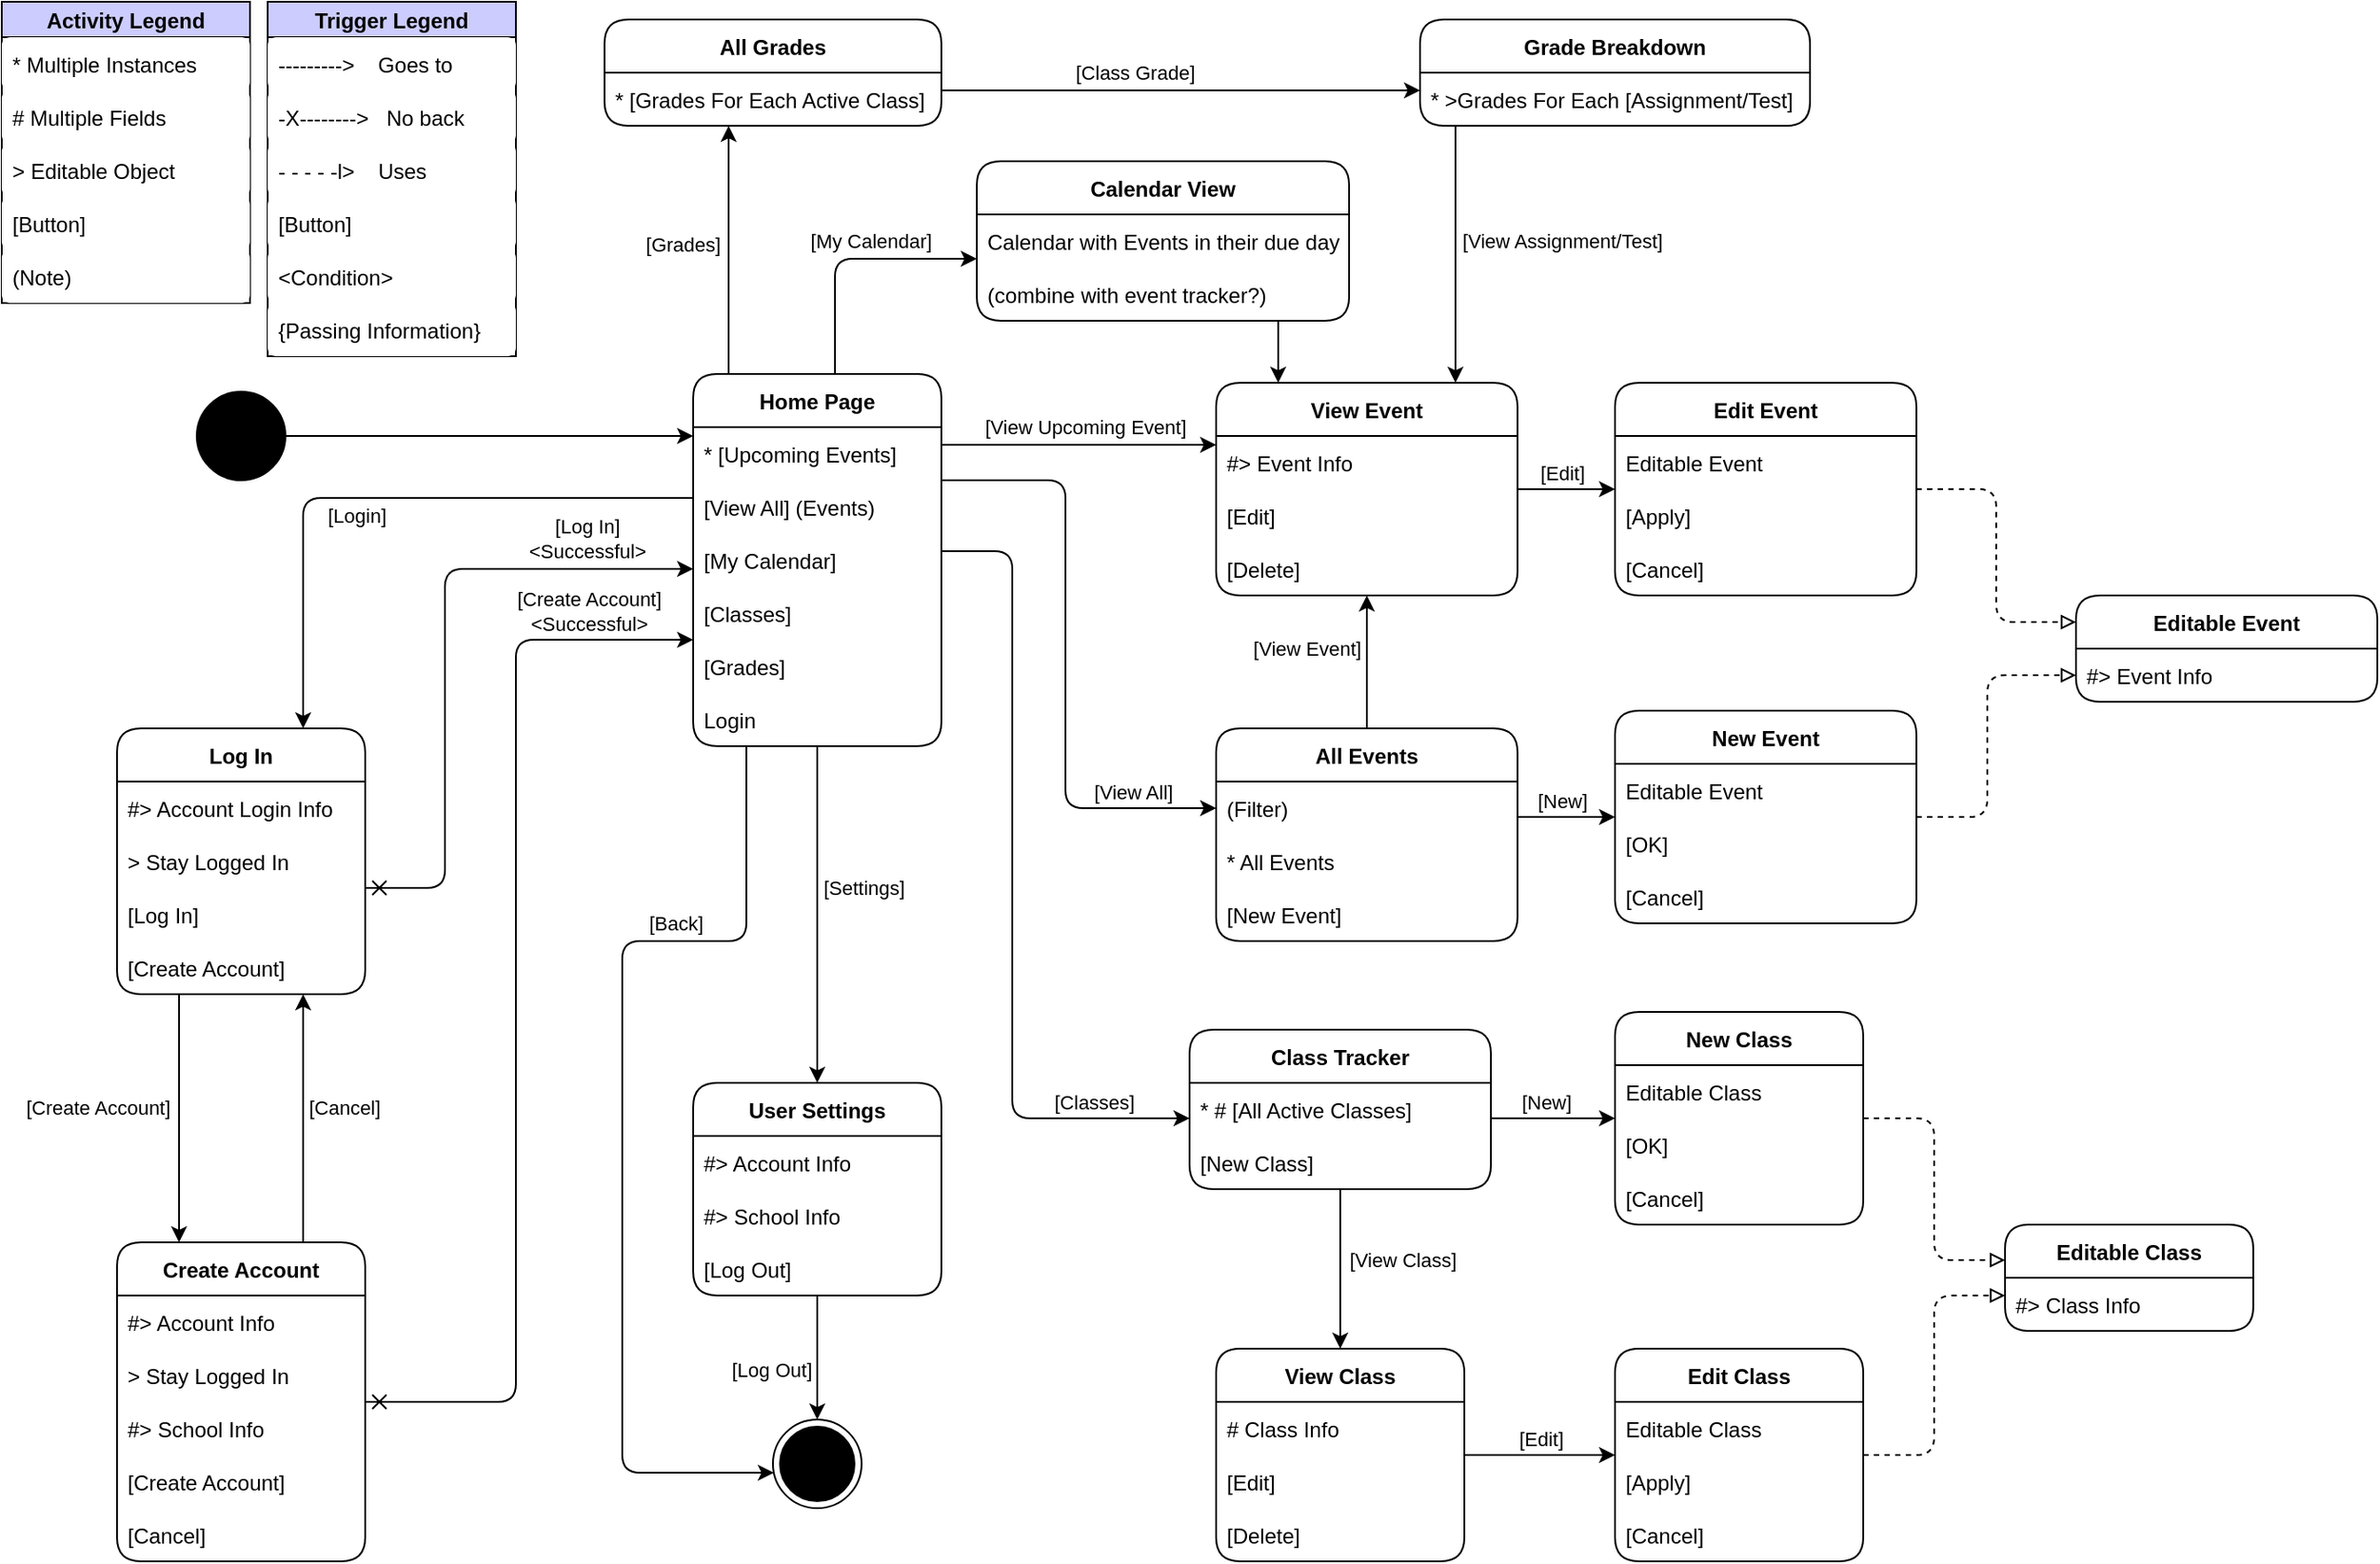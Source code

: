 <mxfile version="17.2.2" type="device"><diagram id="kKbdk3DMmN4ATs0Nf2j9" name="ActivityFlow"><mxGraphModel dx="825" dy="892" grid="1" gridSize="10" guides="1" tooltips="1" connect="1" arrows="1" fold="1" page="1" pageScale="1" pageWidth="1600" pageHeight="900" math="0" shadow="0"><root><mxCell id="0"/><mxCell id="1" parent="0"/><mxCell id="BE4BFTMVZtyWPw7RVwTK-12" style="edgeStyle=orthogonalEdgeStyle;rounded=1;orthogonalLoop=1;jettySize=auto;html=1;entryX=0.25;entryY=0;entryDx=0;entryDy=0;" parent="1" source="g5MzkVIavXkQk6XkD34M-10" target="g5MzkVIavXkQk6XkD34M-20" edge="1"><mxGeometry relative="1" as="geometry"><Array as="points"><mxPoint x="100" y="520"/><mxPoint x="100" y="520"/></Array><mxPoint x="110" y="370" as="sourcePoint"/><mxPoint x="110" y="500" as="targetPoint"/></mxGeometry></mxCell><mxCell id="BE4BFTMVZtyWPw7RVwTK-13" value="[Create Account]" style="edgeLabel;html=1;align=center;verticalAlign=middle;resizable=0;points=[];rounded=1;" parent="BE4BFTMVZtyWPw7RVwTK-12" vertex="1" connectable="0"><mxGeometry x="-0.203" y="-2" relative="1" as="geometry"><mxPoint x="-44" y="8" as="offset"/></mxGeometry></mxCell><mxCell id="BE4BFTMVZtyWPw7RVwTK-20" style="edgeStyle=orthogonalEdgeStyle;rounded=1;orthogonalLoop=1;jettySize=auto;html=1;startArrow=cross;startFill=0;" parent="1" source="g5MzkVIavXkQk6XkD34M-10" target="g5MzkVIavXkQk6XkD34M-16" edge="1"><mxGeometry relative="1" as="geometry"><Array as="points"><mxPoint x="260" y="510"/><mxPoint x="260" y="330"/></Array><mxPoint x="270" y="220" as="sourcePoint"/><mxPoint x="370" y="220" as="targetPoint"/></mxGeometry></mxCell><mxCell id="BE4BFTMVZtyWPw7RVwTK-23" value="[Log In]&lt;br&gt;&amp;lt;Successful&amp;gt;" style="edgeLabel;html=1;align=center;verticalAlign=middle;resizable=0;points=[];rounded=1;" parent="BE4BFTMVZtyWPw7RVwTK-20" vertex="1" connectable="0"><mxGeometry x="-0.253" y="-2" relative="1" as="geometry"><mxPoint x="78" y="-106" as="offset"/></mxGeometry></mxCell><mxCell id="BE4BFTMVZtyWPw7RVwTK-31" style="edgeStyle=orthogonalEdgeStyle;rounded=1;orthogonalLoop=1;jettySize=auto;html=1;" parent="1" source="BE4BFTMVZtyWPw7RVwTK-5" target="g5MzkVIavXkQk6XkD34M-16" edge="1"><mxGeometry relative="1" as="geometry"><Array as="points"><mxPoint x="240" y="255"/><mxPoint x="240" y="255"/></Array><mxPoint x="370" y="140" as="targetPoint"/></mxGeometry></mxCell><mxCell id="BE4BFTMVZtyWPw7RVwTK-5" value="" style="ellipse;whiteSpace=wrap;html=1;aspect=fixed;fillColor=#000000;rounded=1;" parent="1" vertex="1"><mxGeometry x="120" y="230" width="50" height="50" as="geometry"/></mxCell><mxCell id="BE4BFTMVZtyWPw7RVwTK-21" style="edgeStyle=orthogonalEdgeStyle;rounded=1;orthogonalLoop=1;jettySize=auto;html=1;startArrow=cross;startFill=0;" parent="1" source="g5MzkVIavXkQk6XkD34M-20" target="g5MzkVIavXkQk6XkD34M-16" edge="1"><mxGeometry relative="1" as="geometry"><Array as="points"><mxPoint x="300" y="800"/><mxPoint x="300" y="370"/></Array><mxPoint x="290" y="700" as="sourcePoint"/><mxPoint x="370" y="290" as="targetPoint"/></mxGeometry></mxCell><mxCell id="BE4BFTMVZtyWPw7RVwTK-24" value="[Create Account]&lt;br&gt;&amp;lt;Successful&amp;gt;" style="edgeLabel;html=1;align=center;verticalAlign=middle;resizable=0;points=[];rounded=1;" parent="BE4BFTMVZtyWPw7RVwTK-21" vertex="1" connectable="0"><mxGeometry x="0.823" y="3" relative="1" as="geometry"><mxPoint x="-5" y="-13" as="offset"/></mxGeometry></mxCell><mxCell id="BE4BFTMVZtyWPw7RVwTK-25" style="edgeStyle=orthogonalEdgeStyle;rounded=1;orthogonalLoop=1;jettySize=auto;html=1;exitX=0.75;exitY=0;exitDx=0;exitDy=0;" parent="1" source="g5MzkVIavXkQk6XkD34M-20" target="g5MzkVIavXkQk6XkD34M-10" edge="1"><mxGeometry relative="1" as="geometry"><Array as="points"><mxPoint x="180" y="580"/><mxPoint x="180" y="580"/></Array><mxPoint x="190" y="500" as="sourcePoint"/><mxPoint x="170" y="350" as="targetPoint"/></mxGeometry></mxCell><mxCell id="BE4BFTMVZtyWPw7RVwTK-27" value="[Cancel]" style="edgeLabel;html=1;align=center;verticalAlign=middle;resizable=0;points=[];rounded=1;" parent="BE4BFTMVZtyWPw7RVwTK-25" vertex="1" connectable="0"><mxGeometry x="0.221" y="3" relative="1" as="geometry"><mxPoint x="26" y="9" as="offset"/></mxGeometry></mxCell><mxCell id="BE4BFTMVZtyWPw7RVwTK-15" value="Activity Legend" style="swimlane;fontStyle=1;childLayout=stackLayout;horizontal=1;startSize=20;horizontalStack=0;resizeParent=1;resizeParentMax=0;resizeLast=0;collapsible=1;marginBottom=0;fillColor=#CCCCFF;rounded=1;arcSize=0;" parent="1" vertex="1"><mxGeometry x="10" y="10" width="140" height="170" as="geometry"><mxRectangle x="10" y="405" width="70" height="30" as="alternateBounds"/></mxGeometry></mxCell><mxCell id="818lu7Hu3G7263-SzVhz-10" value="* Multiple Instances" style="text;strokeColor=none;fillColor=default;align=left;verticalAlign=middle;spacingLeft=4;spacingRight=4;overflow=hidden;points=[[0,0.5],[1,0.5]];portConstraint=eastwest;rotatable=0;rounded=1;" parent="BE4BFTMVZtyWPw7RVwTK-15" vertex="1"><mxGeometry y="20" width="140" height="30" as="geometry"/></mxCell><mxCell id="BE4BFTMVZtyWPw7RVwTK-16" value="# Multiple Fields" style="text;strokeColor=none;fillColor=default;align=left;verticalAlign=middle;spacingLeft=4;spacingRight=4;overflow=hidden;points=[[0,0.5],[1,0.5]];portConstraint=eastwest;rotatable=0;rounded=1;" parent="BE4BFTMVZtyWPw7RVwTK-15" vertex="1"><mxGeometry y="50" width="140" height="30" as="geometry"/></mxCell><mxCell id="BE4BFTMVZtyWPw7RVwTK-17" value="&gt; Editable Object" style="text;strokeColor=none;fillColor=default;align=left;verticalAlign=middle;spacingLeft=4;spacingRight=4;overflow=hidden;points=[[0,0.5],[1,0.5]];portConstraint=eastwest;rotatable=0;rounded=1;" parent="BE4BFTMVZtyWPw7RVwTK-15" vertex="1"><mxGeometry y="80" width="140" height="30" as="geometry"/></mxCell><mxCell id="818lu7Hu3G7263-SzVhz-1" value="[Button]" style="text;strokeColor=none;fillColor=default;align=left;verticalAlign=middle;spacingLeft=4;spacingRight=4;overflow=hidden;points=[[0,0.5],[1,0.5]];portConstraint=eastwest;rotatable=0;rounded=1;" parent="BE4BFTMVZtyWPw7RVwTK-15" vertex="1"><mxGeometry y="110" width="140" height="30" as="geometry"/></mxCell><mxCell id="818lu7Hu3G7263-SzVhz-2" value="(Note)" style="text;strokeColor=none;fillColor=default;align=left;verticalAlign=middle;spacingLeft=4;spacingRight=4;overflow=hidden;points=[[0,0.5],[1,0.5]];portConstraint=eastwest;rotatable=0;rounded=1;" parent="BE4BFTMVZtyWPw7RVwTK-15" vertex="1"><mxGeometry y="140" width="140" height="30" as="geometry"/></mxCell><mxCell id="BE4BFTMVZtyWPw7RVwTK-29" style="edgeStyle=orthogonalEdgeStyle;rounded=1;orthogonalLoop=1;jettySize=auto;html=1;" parent="1" source="g5MzkVIavXkQk6XkD34M-16" target="g5MzkVIavXkQk6XkD34M-27" edge="1"><mxGeometry relative="1" as="geometry"><Array as="points"><mxPoint x="470" y="440"/><mxPoint x="470" y="440"/></Array><mxPoint x="460" y="420" as="sourcePoint"/><mxPoint x="460" y="500" as="targetPoint"/></mxGeometry></mxCell><mxCell id="BE4BFTMVZtyWPw7RVwTK-30" value="[Settings]" style="edgeLabel;html=1;align=center;verticalAlign=middle;resizable=0;points=[];rounded=1;" parent="BE4BFTMVZtyWPw7RVwTK-29" vertex="1" connectable="0"><mxGeometry x="-0.264" y="1" relative="1" as="geometry"><mxPoint x="25" y="10" as="offset"/></mxGeometry></mxCell><mxCell id="g5MzkVIavXkQk6XkD34M-10" value="Log In" style="swimlane;fontStyle=1;childLayout=stackLayout;horizontal=1;startSize=30;horizontalStack=0;resizeParent=1;resizeParentMax=0;resizeLast=0;collapsible=1;marginBottom=0;rounded=1;" parent="1" vertex="1"><mxGeometry x="75" y="420" width="140" height="150" as="geometry"/></mxCell><mxCell id="g5MzkVIavXkQk6XkD34M-11" value="#&gt; Account Login Info" style="text;strokeColor=none;fillColor=none;align=left;verticalAlign=middle;spacingLeft=4;spacingRight=4;overflow=hidden;points=[[0,0.5],[1,0.5]];portConstraint=eastwest;rotatable=0;rounded=1;" parent="g5MzkVIavXkQk6XkD34M-10" vertex="1"><mxGeometry y="30" width="140" height="30" as="geometry"/></mxCell><mxCell id="g5MzkVIavXkQk6XkD34M-12" value="&gt; Stay Logged In" style="text;strokeColor=none;fillColor=none;align=left;verticalAlign=middle;spacingLeft=4;spacingRight=4;overflow=hidden;points=[[0,0.5],[1,0.5]];portConstraint=eastwest;rotatable=0;rounded=1;" parent="g5MzkVIavXkQk6XkD34M-10" vertex="1"><mxGeometry y="60" width="140" height="30" as="geometry"/></mxCell><mxCell id="g5MzkVIavXkQk6XkD34M-14" value="[Log In]" style="text;strokeColor=none;fillColor=none;align=left;verticalAlign=middle;spacingLeft=4;spacingRight=4;overflow=hidden;points=[[0,0.5],[1,0.5]];portConstraint=eastwest;rotatable=0;rounded=1;" parent="g5MzkVIavXkQk6XkD34M-10" vertex="1"><mxGeometry y="90" width="140" height="30" as="geometry"/></mxCell><mxCell id="g5MzkVIavXkQk6XkD34M-15" value="[Create Account]" style="text;strokeColor=none;fillColor=none;align=left;verticalAlign=middle;spacingLeft=4;spacingRight=4;overflow=hidden;points=[[0,0.5],[1,0.5]];portConstraint=eastwest;rotatable=0;rounded=1;" parent="g5MzkVIavXkQk6XkD34M-10" vertex="1"><mxGeometry y="120" width="140" height="30" as="geometry"/></mxCell><mxCell id="g5MzkVIavXkQk6XkD34M-52" style="edgeStyle=orthogonalEdgeStyle;rounded=1;orthogonalLoop=1;jettySize=auto;html=1;" parent="1" source="g5MzkVIavXkQk6XkD34M-16" target="g5MzkVIavXkQk6XkD34M-45" edge="1"><mxGeometry relative="1" as="geometry"><Array as="points"><mxPoint x="580" y="320"/><mxPoint x="580" y="640"/></Array></mxGeometry></mxCell><mxCell id="818lu7Hu3G7263-SzVhz-37" value="[Classes]" style="edgeLabel;html=1;align=center;verticalAlign=middle;resizable=0;points=[];rounded=1;" parent="g5MzkVIavXkQk6XkD34M-52" vertex="1" connectable="0"><mxGeometry x="0.449" y="-1" relative="1" as="geometry"><mxPoint x="47" y="17" as="offset"/></mxGeometry></mxCell><mxCell id="818lu7Hu3G7263-SzVhz-35" style="edgeStyle=orthogonalEdgeStyle;rounded=1;orthogonalLoop=1;jettySize=auto;html=1;" parent="1" source="g5MzkVIavXkQk6XkD34M-16" target="818lu7Hu3G7263-SzVhz-30" edge="1"><mxGeometry relative="1" as="geometry"><Array as="points"><mxPoint x="610" y="280"/><mxPoint x="610" y="465"/></Array></mxGeometry></mxCell><mxCell id="818lu7Hu3G7263-SzVhz-36" value="[View All]" style="edgeLabel;html=1;align=center;verticalAlign=middle;resizable=0;points=[];rounded=1;" parent="818lu7Hu3G7263-SzVhz-35" vertex="1" connectable="0"><mxGeometry x="-0.282" y="-3" relative="1" as="geometry"><mxPoint x="41" y="124" as="offset"/></mxGeometry></mxCell><mxCell id="818lu7Hu3G7263-SzVhz-41" style="edgeStyle=orthogonalEdgeStyle;rounded=1;orthogonalLoop=1;jettySize=auto;html=1;" parent="1" source="g5MzkVIavXkQk6XkD34M-16" target="g5MzkVIavXkQk6XkD34M-38" edge="1"><mxGeometry relative="1" as="geometry"><Array as="points"><mxPoint x="480" y="155"/></Array></mxGeometry></mxCell><mxCell id="818lu7Hu3G7263-SzVhz-59" value="[My Calendar]" style="edgeLabel;html=1;align=center;verticalAlign=middle;resizable=0;points=[];rounded=1;" parent="818lu7Hu3G7263-SzVhz-41" vertex="1" connectable="0"><mxGeometry x="0.244" y="3" relative="1" as="geometry"><mxPoint x="-5" y="-7" as="offset"/></mxGeometry></mxCell><mxCell id="818lu7Hu3G7263-SzVhz-47" style="edgeStyle=orthogonalEdgeStyle;rounded=1;orthogonalLoop=1;jettySize=auto;html=1;" parent="1" source="g5MzkVIavXkQk6XkD34M-16" target="818lu7Hu3G7263-SzVhz-24" edge="1"><mxGeometry relative="1" as="geometry"><Array as="points"><mxPoint x="650" y="260"/><mxPoint x="650" y="260"/></Array></mxGeometry></mxCell><mxCell id="818lu7Hu3G7263-SzVhz-48" value="[View Upcoming Event]" style="edgeLabel;html=1;align=center;verticalAlign=middle;resizable=0;points=[];rounded=1;" parent="818lu7Hu3G7263-SzVhz-47" vertex="1" connectable="0"><mxGeometry x="-0.291" y="-4" relative="1" as="geometry"><mxPoint x="26" y="-14" as="offset"/></mxGeometry></mxCell><mxCell id="818lu7Hu3G7263-SzVhz-57" style="edgeStyle=orthogonalEdgeStyle;rounded=1;orthogonalLoop=1;jettySize=auto;html=1;" parent="1" source="g5MzkVIavXkQk6XkD34M-16" target="818lu7Hu3G7263-SzVhz-49" edge="1"><mxGeometry relative="1" as="geometry"><Array as="points"><mxPoint x="420" y="210"/><mxPoint x="420" y="210"/></Array></mxGeometry></mxCell><mxCell id="818lu7Hu3G7263-SzVhz-58" value="[Grades]" style="edgeLabel;html=1;align=center;verticalAlign=middle;resizable=0;points=[];rounded=1;" parent="818lu7Hu3G7263-SzVhz-57" vertex="1" connectable="0"><mxGeometry x="-0.209" y="1" relative="1" as="geometry"><mxPoint x="-25" y="-18" as="offset"/></mxGeometry></mxCell><mxCell id="818lu7Hu3G7263-SzVhz-75" style="edgeStyle=orthogonalEdgeStyle;rounded=1;orthogonalLoop=1;jettySize=auto;html=1;startArrow=none;startFill=0;" parent="1" source="g5MzkVIavXkQk6XkD34M-16" target="g5MzkVIavXkQk6XkD34M-37" edge="1"><mxGeometry relative="1" as="geometry"><Array as="points"><mxPoint x="430" y="540"/><mxPoint x="360" y="540"/><mxPoint x="360" y="840"/></Array></mxGeometry></mxCell><mxCell id="818lu7Hu3G7263-SzVhz-76" value="[Back]" style="edgeLabel;html=1;align=center;verticalAlign=middle;resizable=0;points=[];rounded=1;" parent="818lu7Hu3G7263-SzVhz-75" vertex="1" connectable="0"><mxGeometry x="-0.58" y="-1" relative="1" as="geometry"><mxPoint x="-31" y="-9" as="offset"/></mxGeometry></mxCell><mxCell id="g5MzkVIavXkQk6XkD34M-16" value="Home Page" style="swimlane;fontStyle=1;childLayout=stackLayout;horizontal=1;startSize=30;horizontalStack=0;resizeParent=1;resizeParentMax=0;resizeLast=0;collapsible=1;marginBottom=0;rounded=1;" parent="1" vertex="1"><mxGeometry x="400" y="220" width="140" height="210" as="geometry"/></mxCell><mxCell id="g5MzkVIavXkQk6XkD34M-18" value="* [Upcoming Events]" style="text;strokeColor=none;fillColor=none;align=left;verticalAlign=middle;spacingLeft=4;spacingRight=4;overflow=hidden;points=[[0,0.5],[1,0.5]];portConstraint=eastwest;rotatable=0;rounded=1;" parent="g5MzkVIavXkQk6XkD34M-16" vertex="1"><mxGeometry y="30" width="140" height="30" as="geometry"/></mxCell><mxCell id="g5MzkVIavXkQk6XkD34M-19" value="[View All] (Events)" style="text;strokeColor=none;fillColor=none;align=left;verticalAlign=middle;spacingLeft=4;spacingRight=4;overflow=hidden;points=[[0,0.5],[1,0.5]];portConstraint=eastwest;rotatable=0;rounded=1;" parent="g5MzkVIavXkQk6XkD34M-16" vertex="1"><mxGeometry y="60" width="140" height="30" as="geometry"/></mxCell><mxCell id="818lu7Hu3G7263-SzVhz-42" value="[My Calendar]" style="text;strokeColor=none;fillColor=none;align=left;verticalAlign=middle;spacingLeft=4;spacingRight=4;overflow=hidden;points=[[0,0.5],[1,0.5]];portConstraint=eastwest;rotatable=0;rounded=1;" parent="g5MzkVIavXkQk6XkD34M-16" vertex="1"><mxGeometry y="90" width="140" height="30" as="geometry"/></mxCell><mxCell id="g5MzkVIavXkQk6XkD34M-17" value="[Classes]" style="text;strokeColor=none;fillColor=none;align=left;verticalAlign=middle;spacingLeft=4;spacingRight=4;overflow=hidden;points=[[0,0.5],[1,0.5]];portConstraint=eastwest;rotatable=0;rounded=1;" parent="g5MzkVIavXkQk6XkD34M-16" vertex="1"><mxGeometry y="120" width="140" height="30" as="geometry"/></mxCell><mxCell id="818lu7Hu3G7263-SzVhz-51" value="[Grades]" style="text;strokeColor=none;fillColor=none;align=left;verticalAlign=middle;spacingLeft=4;spacingRight=4;overflow=hidden;points=[[0,0.5],[1,0.5]];portConstraint=eastwest;rotatable=0;rounded=1;" parent="g5MzkVIavXkQk6XkD34M-16" vertex="1"><mxGeometry y="150" width="140" height="30" as="geometry"/></mxCell><mxCell id="8hRClWn9Djrm33ECt6q1-4" value="Login" style="text;strokeColor=none;fillColor=none;align=left;verticalAlign=middle;spacingLeft=4;spacingRight=4;overflow=hidden;points=[[0,0.5],[1,0.5]];portConstraint=eastwest;rotatable=0;rounded=1;" vertex="1" parent="g5MzkVIavXkQk6XkD34M-16"><mxGeometry y="180" width="140" height="30" as="geometry"/></mxCell><mxCell id="g5MzkVIavXkQk6XkD34M-20" value="Create Account" style="swimlane;fontStyle=1;childLayout=stackLayout;horizontal=1;startSize=30;horizontalStack=0;resizeParent=1;resizeParentMax=0;resizeLast=0;collapsible=1;marginBottom=0;rounded=1;" parent="1" vertex="1"><mxGeometry x="75" y="710" width="140" height="180" as="geometry"/></mxCell><mxCell id="g5MzkVIavXkQk6XkD34M-21" value="#&gt; Account Info" style="text;strokeColor=none;fillColor=none;align=left;verticalAlign=middle;spacingLeft=4;spacingRight=4;overflow=hidden;points=[[0,0.5],[1,0.5]];portConstraint=eastwest;rotatable=0;rounded=1;" parent="g5MzkVIavXkQk6XkD34M-20" vertex="1"><mxGeometry y="30" width="140" height="30" as="geometry"/></mxCell><mxCell id="g5MzkVIavXkQk6XkD34M-23" value="&gt; Stay Logged In" style="text;strokeColor=none;fillColor=none;align=left;verticalAlign=middle;spacingLeft=4;spacingRight=4;overflow=hidden;points=[[0,0.5],[1,0.5]];portConstraint=eastwest;rotatable=0;rounded=1;" parent="g5MzkVIavXkQk6XkD34M-20" vertex="1"><mxGeometry y="60" width="140" height="30" as="geometry"/></mxCell><mxCell id="g5MzkVIavXkQk6XkD34M-24" value="#&gt; School Info" style="text;strokeColor=none;fillColor=none;align=left;verticalAlign=middle;spacingLeft=4;spacingRight=4;overflow=hidden;points=[[0,0.5],[1,0.5]];portConstraint=eastwest;rotatable=0;rounded=1;" parent="g5MzkVIavXkQk6XkD34M-20" vertex="1"><mxGeometry y="90" width="140" height="30" as="geometry"/></mxCell><mxCell id="g5MzkVIavXkQk6XkD34M-25" value="[Create Account]" style="text;strokeColor=none;fillColor=none;align=left;verticalAlign=middle;spacingLeft=4;spacingRight=4;overflow=hidden;points=[[0,0.5],[1,0.5]];portConstraint=eastwest;rotatable=0;rounded=1;" parent="g5MzkVIavXkQk6XkD34M-20" vertex="1"><mxGeometry y="120" width="140" height="30" as="geometry"/></mxCell><mxCell id="g5MzkVIavXkQk6XkD34M-26" value="[Cancel]" style="text;strokeColor=none;fillColor=none;align=left;verticalAlign=middle;spacingLeft=4;spacingRight=4;overflow=hidden;points=[[0,0.5],[1,0.5]];portConstraint=eastwest;rotatable=0;rounded=1;" parent="g5MzkVIavXkQk6XkD34M-20" vertex="1"><mxGeometry y="150" width="140" height="30" as="geometry"/></mxCell><mxCell id="g5MzkVIavXkQk6XkD34M-42" style="edgeStyle=orthogonalEdgeStyle;rounded=1;orthogonalLoop=1;jettySize=auto;html=1;" parent="1" source="g5MzkVIavXkQk6XkD34M-27" target="g5MzkVIavXkQk6XkD34M-37" edge="1"><mxGeometry relative="1" as="geometry"/></mxCell><mxCell id="g5MzkVIavXkQk6XkD34M-43" value="[Log Out]" style="edgeLabel;html=1;align=center;verticalAlign=middle;resizable=0;points=[];rounded=1;" parent="g5MzkVIavXkQk6XkD34M-42" vertex="1" connectable="0"><mxGeometry x="-0.242" relative="1" as="geometry"><mxPoint x="-26" y="15" as="offset"/></mxGeometry></mxCell><mxCell id="g5MzkVIavXkQk6XkD34M-27" value="User Settings" style="swimlane;fontStyle=1;childLayout=stackLayout;horizontal=1;startSize=30;horizontalStack=0;resizeParent=1;resizeParentMax=0;resizeLast=0;collapsible=1;marginBottom=0;rounded=1;" parent="1" vertex="1"><mxGeometry x="400" y="620" width="140" height="120" as="geometry"/></mxCell><mxCell id="g5MzkVIavXkQk6XkD34M-28" value="#&gt; Account Info" style="text;strokeColor=none;fillColor=none;align=left;verticalAlign=middle;spacingLeft=4;spacingRight=4;overflow=hidden;points=[[0,0.5],[1,0.5]];portConstraint=eastwest;rotatable=0;rounded=1;" parent="g5MzkVIavXkQk6XkD34M-27" vertex="1"><mxGeometry y="30" width="140" height="30" as="geometry"/></mxCell><mxCell id="g5MzkVIavXkQk6XkD34M-30" value="#&gt; School Info" style="text;strokeColor=none;fillColor=none;align=left;verticalAlign=middle;spacingLeft=4;spacingRight=4;overflow=hidden;points=[[0,0.5],[1,0.5]];portConstraint=eastwest;rotatable=0;rounded=1;" parent="g5MzkVIavXkQk6XkD34M-27" vertex="1"><mxGeometry y="60" width="140" height="30" as="geometry"/></mxCell><mxCell id="g5MzkVIavXkQk6XkD34M-31" value="[Log Out]" style="text;strokeColor=none;fillColor=none;align=left;verticalAlign=middle;spacingLeft=4;spacingRight=4;overflow=hidden;points=[[0,0.5],[1,0.5]];portConstraint=eastwest;rotatable=0;rounded=1;" parent="g5MzkVIavXkQk6XkD34M-27" vertex="1"><mxGeometry y="90" width="140" height="30" as="geometry"/></mxCell><mxCell id="g5MzkVIavXkQk6XkD34M-37" value="" style="ellipse;html=1;shape=endState;fillColor=#000000;strokeColor=#000000;rounded=1;strokeWidth=1;perimeterSpacing=0;" parent="1" vertex="1"><mxGeometry x="445" y="810" width="50" height="50" as="geometry"/></mxCell><mxCell id="818lu7Hu3G7263-SzVhz-127" style="edgeStyle=orthogonalEdgeStyle;rounded=1;orthogonalLoop=1;jettySize=auto;html=1;startArrow=none;startFill=0;endArrow=classic;endFill=1;" parent="1" source="g5MzkVIavXkQk6XkD34M-38" target="818lu7Hu3G7263-SzVhz-24" edge="1"><mxGeometry relative="1" as="geometry"><Array as="points"><mxPoint x="730" y="220"/><mxPoint x="730" y="220"/></Array></mxGeometry></mxCell><mxCell id="g5MzkVIavXkQk6XkD34M-38" value="Calendar View" style="swimlane;fontStyle=1;childLayout=stackLayout;horizontal=1;startSize=30;horizontalStack=0;resizeParent=1;resizeParentMax=0;resizeLast=0;collapsible=1;marginBottom=0;rounded=1;" parent="1" vertex="1"><mxGeometry x="560" y="100" width="210" height="90" as="geometry"/></mxCell><mxCell id="818lu7Hu3G7263-SzVhz-126" value="Calendar with Events in their due day" style="text;strokeColor=none;fillColor=none;align=left;verticalAlign=middle;spacingLeft=4;spacingRight=4;overflow=hidden;points=[[0,0.5],[1,0.5]];portConstraint=eastwest;rotatable=0;rounded=1;" parent="g5MzkVIavXkQk6XkD34M-38" vertex="1"><mxGeometry y="30" width="210" height="30" as="geometry"/></mxCell><mxCell id="g5MzkVIavXkQk6XkD34M-59" value="(combine with event tracker?)" style="text;strokeColor=none;fillColor=none;align=left;verticalAlign=middle;spacingLeft=4;spacingRight=4;overflow=hidden;points=[[0,0.5],[1,0.5]];portConstraint=eastwest;rotatable=0;rounded=1;" parent="g5MzkVIavXkQk6XkD34M-38" vertex="1"><mxGeometry y="60" width="210" height="30" as="geometry"/></mxCell><mxCell id="g5MzkVIavXkQk6XkD34M-45" value="Class Tracker" style="swimlane;fontStyle=1;childLayout=stackLayout;horizontal=1;startSize=30;horizontalStack=0;resizeParent=1;resizeParentMax=0;resizeLast=0;collapsible=1;marginBottom=0;rounded=1;" parent="1" vertex="1"><mxGeometry x="680" y="590" width="170" height="90" as="geometry"/></mxCell><mxCell id="g5MzkVIavXkQk6XkD34M-51" value="* # [All Active Classes]" style="text;strokeColor=none;fillColor=none;align=left;verticalAlign=middle;spacingLeft=4;spacingRight=4;overflow=hidden;points=[[0,0.5],[1,0.5]];portConstraint=eastwest;rotatable=0;rounded=1;" parent="g5MzkVIavXkQk6XkD34M-45" vertex="1"><mxGeometry y="30" width="170" height="30" as="geometry"/></mxCell><mxCell id="g5MzkVIavXkQk6XkD34M-48" value="[New Class]" style="text;strokeColor=none;fillColor=none;align=left;verticalAlign=middle;spacingLeft=4;spacingRight=4;overflow=hidden;points=[[0,0.5],[1,0.5]];portConstraint=eastwest;rotatable=0;rounded=1;" parent="g5MzkVIavXkQk6XkD34M-45" vertex="1"><mxGeometry y="60" width="170" height="30" as="geometry"/></mxCell><mxCell id="818lu7Hu3G7263-SzVhz-4" value="Trigger Legend" style="swimlane;fontStyle=1;childLayout=stackLayout;horizontal=1;startSize=20;horizontalStack=0;resizeParent=1;resizeParentMax=0;resizeLast=0;collapsible=1;marginBottom=0;fillColor=#CCCCFF;rounded=1;arcSize=0;" parent="1" vertex="1"><mxGeometry x="160" y="10" width="140" height="200" as="geometry"><mxRectangle x="10" y="405" width="70" height="30" as="alternateBounds"/></mxGeometry></mxCell><mxCell id="818lu7Hu3G7263-SzVhz-72" value="---------&gt;    Goes to" style="text;strokeColor=none;fillColor=default;align=left;verticalAlign=middle;spacingLeft=4;spacingRight=4;overflow=hidden;points=[[0,0.5],[1,0.5]];portConstraint=eastwest;rotatable=0;rounded=1;" parent="818lu7Hu3G7263-SzVhz-4" vertex="1"><mxGeometry y="20" width="140" height="30" as="geometry"/></mxCell><mxCell id="818lu7Hu3G7263-SzVhz-70" value="-X--------&gt;   No back" style="text;strokeColor=none;fillColor=default;align=left;verticalAlign=middle;spacingLeft=4;spacingRight=4;overflow=hidden;points=[[0,0.5],[1,0.5]];portConstraint=eastwest;rotatable=0;rounded=1;" parent="818lu7Hu3G7263-SzVhz-4" vertex="1"><mxGeometry y="50" width="140" height="30" as="geometry"/></mxCell><mxCell id="818lu7Hu3G7263-SzVhz-73" value="- - - - -l&gt;    Uses" style="text;strokeColor=none;fillColor=default;align=left;verticalAlign=middle;spacingLeft=4;spacingRight=4;overflow=hidden;points=[[0,0.5],[1,0.5]];portConstraint=eastwest;rotatable=0;rounded=1;" parent="818lu7Hu3G7263-SzVhz-4" vertex="1"><mxGeometry y="80" width="140" height="30" as="geometry"/></mxCell><mxCell id="818lu7Hu3G7263-SzVhz-5" value="[Button]" style="text;strokeColor=none;fillColor=default;align=left;verticalAlign=middle;spacingLeft=4;spacingRight=4;overflow=hidden;points=[[0,0.5],[1,0.5]];portConstraint=eastwest;rotatable=0;rounded=1;" parent="818lu7Hu3G7263-SzVhz-4" vertex="1"><mxGeometry y="110" width="140" height="30" as="geometry"/></mxCell><mxCell id="818lu7Hu3G7263-SzVhz-6" value="&lt;Condition&gt;" style="text;strokeColor=none;fillColor=default;align=left;verticalAlign=middle;spacingLeft=4;spacingRight=4;overflow=hidden;points=[[0,0.5],[1,0.5]];portConstraint=eastwest;rotatable=0;rounded=1;" parent="818lu7Hu3G7263-SzVhz-4" vertex="1"><mxGeometry y="140" width="140" height="30" as="geometry"/></mxCell><mxCell id="818lu7Hu3G7263-SzVhz-12" value="{Passing Information}" style="text;strokeColor=none;fillColor=default;align=left;verticalAlign=middle;spacingLeft=4;spacingRight=4;overflow=hidden;points=[[0,0.5],[1,0.5]];portConstraint=eastwest;rotatable=0;rounded=1;" parent="818lu7Hu3G7263-SzVhz-4" vertex="1"><mxGeometry y="170" width="140" height="30" as="geometry"/></mxCell><mxCell id="818lu7Hu3G7263-SzVhz-18" value="View Class" style="swimlane;fontStyle=1;childLayout=stackLayout;horizontal=1;startSize=30;horizontalStack=0;resizeParent=1;resizeParentMax=0;resizeLast=0;collapsible=1;marginBottom=0;rounded=1;" parent="1" vertex="1"><mxGeometry x="695" y="770" width="140" height="120" as="geometry"/></mxCell><mxCell id="818lu7Hu3G7263-SzVhz-19" value="# Class Info" style="text;strokeColor=none;fillColor=none;align=left;verticalAlign=middle;spacingLeft=4;spacingRight=4;overflow=hidden;points=[[0,0.5],[1,0.5]];portConstraint=eastwest;rotatable=0;rounded=1;" parent="818lu7Hu3G7263-SzVhz-18" vertex="1"><mxGeometry y="30" width="140" height="30" as="geometry"/></mxCell><mxCell id="818lu7Hu3G7263-SzVhz-29" value="[Edit]" style="text;strokeColor=none;fillColor=none;align=left;verticalAlign=middle;spacingLeft=4;spacingRight=4;overflow=hidden;points=[[0,0.5],[1,0.5]];portConstraint=eastwest;rotatable=0;rounded=1;" parent="818lu7Hu3G7263-SzVhz-18" vertex="1"><mxGeometry y="60" width="140" height="30" as="geometry"/></mxCell><mxCell id="818lu7Hu3G7263-SzVhz-34" value="[Delete]" style="text;strokeColor=none;fillColor=none;align=left;verticalAlign=middle;spacingLeft=4;spacingRight=4;overflow=hidden;points=[[0,0.5],[1,0.5]];portConstraint=eastwest;rotatable=0;rounded=1;" parent="818lu7Hu3G7263-SzVhz-18" vertex="1"><mxGeometry y="90" width="140" height="30" as="geometry"/></mxCell><mxCell id="818lu7Hu3G7263-SzVhz-22" style="edgeStyle=orthogonalEdgeStyle;rounded=1;orthogonalLoop=1;jettySize=auto;html=1;" parent="1" source="g5MzkVIavXkQk6XkD34M-45" target="818lu7Hu3G7263-SzVhz-18" edge="1"><mxGeometry relative="1" as="geometry"><mxPoint x="840" y="475" as="sourcePoint"/><Array as="points"/></mxGeometry></mxCell><mxCell id="818lu7Hu3G7263-SzVhz-40" value="[View Class]" style="edgeLabel;html=1;align=center;verticalAlign=middle;resizable=0;points=[];rounded=1;" parent="818lu7Hu3G7263-SzVhz-22" vertex="1" connectable="0"><mxGeometry x="-0.293" relative="1" as="geometry"><mxPoint x="35" y="8" as="offset"/></mxGeometry></mxCell><mxCell id="818lu7Hu3G7263-SzVhz-24" value="View Event" style="swimlane;fontStyle=1;childLayout=stackLayout;horizontal=1;startSize=30;horizontalStack=0;resizeParent=1;resizeParentMax=0;resizeLast=0;collapsible=1;marginBottom=0;rounded=1;" parent="1" vertex="1"><mxGeometry x="695" y="225" width="170" height="120" as="geometry"/></mxCell><mxCell id="818lu7Hu3G7263-SzVhz-25" value="#&gt; Event Info" style="text;strokeColor=none;fillColor=none;align=left;verticalAlign=middle;spacingLeft=4;spacingRight=4;overflow=hidden;points=[[0,0.5],[1,0.5]];portConstraint=eastwest;rotatable=0;rounded=1;" parent="818lu7Hu3G7263-SzVhz-24" vertex="1"><mxGeometry y="30" width="170" height="30" as="geometry"/></mxCell><mxCell id="818lu7Hu3G7263-SzVhz-26" value="[Edit]" style="text;strokeColor=none;fillColor=none;align=left;verticalAlign=middle;spacingLeft=4;spacingRight=4;overflow=hidden;points=[[0,0.5],[1,0.5]];portConstraint=eastwest;rotatable=0;rounded=1;" parent="818lu7Hu3G7263-SzVhz-24" vertex="1"><mxGeometry y="60" width="170" height="30" as="geometry"/></mxCell><mxCell id="818lu7Hu3G7263-SzVhz-27" value="[Delete]" style="text;strokeColor=none;fillColor=none;align=left;verticalAlign=middle;spacingLeft=4;spacingRight=4;overflow=hidden;points=[[0,0.5],[1,0.5]];portConstraint=eastwest;rotatable=0;rounded=1;" parent="818lu7Hu3G7263-SzVhz-24" vertex="1"><mxGeometry y="90" width="170" height="30" as="geometry"/></mxCell><mxCell id="818lu7Hu3G7263-SzVhz-38" style="edgeStyle=orthogonalEdgeStyle;rounded=1;orthogonalLoop=1;jettySize=auto;html=1;" parent="1" source="818lu7Hu3G7263-SzVhz-30" target="818lu7Hu3G7263-SzVhz-24" edge="1"><mxGeometry relative="1" as="geometry"><Array as="points"><mxPoint x="785" y="340"/></Array></mxGeometry></mxCell><mxCell id="818lu7Hu3G7263-SzVhz-39" value="[View Event]" style="edgeLabel;html=1;align=center;verticalAlign=middle;resizable=0;points=[];rounded=1;" parent="818lu7Hu3G7263-SzVhz-38" vertex="1" connectable="0"><mxGeometry x="-0.296" y="2" relative="1" as="geometry"><mxPoint x="-32" y="-19" as="offset"/></mxGeometry></mxCell><mxCell id="818lu7Hu3G7263-SzVhz-30" value="All Events" style="swimlane;fontStyle=1;childLayout=stackLayout;horizontal=1;startSize=30;horizontalStack=0;resizeParent=1;resizeParentMax=0;resizeLast=0;collapsible=1;marginBottom=0;rounded=1;" parent="1" vertex="1"><mxGeometry x="695" y="420" width="170" height="120" as="geometry"/></mxCell><mxCell id="8hRClWn9Djrm33ECt6q1-1" value="(Filter)" style="text;strokeColor=none;fillColor=none;align=left;verticalAlign=middle;spacingLeft=4;spacingRight=4;overflow=hidden;points=[[0,0.5],[1,0.5]];portConstraint=eastwest;rotatable=0;rounded=1;" vertex="1" parent="818lu7Hu3G7263-SzVhz-30"><mxGeometry y="30" width="170" height="30" as="geometry"/></mxCell><mxCell id="818lu7Hu3G7263-SzVhz-31" value="* All Events" style="text;strokeColor=none;fillColor=none;align=left;verticalAlign=middle;spacingLeft=4;spacingRight=4;overflow=hidden;points=[[0,0.5],[1,0.5]];portConstraint=eastwest;rotatable=0;rounded=1;" parent="818lu7Hu3G7263-SzVhz-30" vertex="1"><mxGeometry y="60" width="170" height="30" as="geometry"/></mxCell><mxCell id="818lu7Hu3G7263-SzVhz-32" value="[New Event]" style="text;strokeColor=none;fillColor=none;align=left;verticalAlign=middle;spacingLeft=4;spacingRight=4;overflow=hidden;points=[[0,0.5],[1,0.5]];portConstraint=eastwest;rotatable=0;rounded=1;" parent="818lu7Hu3G7263-SzVhz-30" vertex="1"><mxGeometry y="90" width="170" height="30" as="geometry"/></mxCell><mxCell id="818lu7Hu3G7263-SzVhz-122" style="edgeStyle=orthogonalEdgeStyle;rounded=1;orthogonalLoop=1;jettySize=auto;html=1;startArrow=none;startFill=0;endArrow=classic;endFill=1;" parent="1" source="818lu7Hu3G7263-SzVhz-49" target="818lu7Hu3G7263-SzVhz-68" edge="1"><mxGeometry relative="1" as="geometry"><Array as="points"><mxPoint x="680" y="60"/><mxPoint x="680" y="60"/></Array></mxGeometry></mxCell><mxCell id="818lu7Hu3G7263-SzVhz-123" value="[Class Grade]" style="edgeLabel;html=1;align=center;verticalAlign=middle;resizable=0;points=[];" parent="818lu7Hu3G7263-SzVhz-122" vertex="1" connectable="0"><mxGeometry x="-0.293" relative="1" as="geometry"><mxPoint x="13" y="-10" as="offset"/></mxGeometry></mxCell><mxCell id="818lu7Hu3G7263-SzVhz-49" value="All Grades" style="swimlane;fontStyle=1;childLayout=stackLayout;horizontal=1;startSize=30;horizontalStack=0;resizeParent=1;resizeParentMax=0;resizeLast=0;collapsible=1;marginBottom=0;rounded=1;" parent="1" vertex="1"><mxGeometry x="350" y="20" width="190" height="60" as="geometry"/></mxCell><mxCell id="818lu7Hu3G7263-SzVhz-50" value="* [Grades For Each Active Class]" style="text;strokeColor=none;fillColor=none;align=left;verticalAlign=middle;spacingLeft=4;spacingRight=4;overflow=hidden;points=[[0,0.5],[1,0.5]];portConstraint=eastwest;rotatable=0;rounded=1;" parent="818lu7Hu3G7263-SzVhz-49" vertex="1"><mxGeometry y="30" width="190" height="30" as="geometry"/></mxCell><mxCell id="818lu7Hu3G7263-SzVhz-124" style="edgeStyle=orthogonalEdgeStyle;rounded=1;orthogonalLoop=1;jettySize=auto;html=1;startArrow=none;startFill=0;endArrow=classic;endFill=1;" parent="1" source="818lu7Hu3G7263-SzVhz-68" target="818lu7Hu3G7263-SzVhz-24" edge="1"><mxGeometry relative="1" as="geometry"><Array as="points"><mxPoint x="830" y="210"/><mxPoint x="830" y="210"/></Array></mxGeometry></mxCell><mxCell id="818lu7Hu3G7263-SzVhz-125" value="[View Assignment/Test]" style="edgeLabel;html=1;align=center;verticalAlign=middle;resizable=0;points=[];" parent="818lu7Hu3G7263-SzVhz-124" vertex="1" connectable="0"><mxGeometry x="0.158" y="-1" relative="1" as="geometry"><mxPoint x="61" y="-19" as="offset"/></mxGeometry></mxCell><mxCell id="818lu7Hu3G7263-SzVhz-68" value="Grade Breakdown" style="swimlane;fontStyle=1;childLayout=stackLayout;horizontal=1;startSize=30;horizontalStack=0;resizeParent=1;resizeParentMax=0;resizeLast=0;collapsible=1;marginBottom=0;rounded=1;" parent="1" vertex="1"><mxGeometry x="810" y="20" width="220" height="60" as="geometry"/></mxCell><mxCell id="818lu7Hu3G7263-SzVhz-69" value="* &gt;Grades For Each [Assignment/Test]" style="text;strokeColor=none;fillColor=none;align=left;verticalAlign=middle;spacingLeft=4;spacingRight=4;overflow=hidden;points=[[0,0.5],[1,0.5]];portConstraint=eastwest;rotatable=0;rounded=1;" parent="818lu7Hu3G7263-SzVhz-68" vertex="1"><mxGeometry y="30" width="220" height="30" as="geometry"/></mxCell><mxCell id="818lu7Hu3G7263-SzVhz-77" value="Editable Class" style="swimlane;fontStyle=1;childLayout=stackLayout;horizontal=1;startSize=30;horizontalStack=0;resizeParent=1;resizeParentMax=0;resizeLast=0;collapsible=1;marginBottom=0;rounded=1;" parent="1" vertex="1"><mxGeometry x="1140" y="700" width="140" height="60" as="geometry"/></mxCell><mxCell id="818lu7Hu3G7263-SzVhz-78" value="#&gt; Class Info" style="text;strokeColor=none;fillColor=none;align=left;verticalAlign=middle;spacingLeft=4;spacingRight=4;overflow=hidden;points=[[0,0.5],[1,0.5]];portConstraint=eastwest;rotatable=0;rounded=1;" parent="818lu7Hu3G7263-SzVhz-77" vertex="1"><mxGeometry y="30" width="140" height="30" as="geometry"/></mxCell><mxCell id="818lu7Hu3G7263-SzVhz-93" style="rounded=1;orthogonalLoop=1;jettySize=auto;html=1;startArrow=none;startFill=0;dashed=1;endArrow=block;endFill=0;edgeStyle=orthogonalEdgeStyle;" parent="1" source="818lu7Hu3G7263-SzVhz-81" target="818lu7Hu3G7263-SzVhz-77" edge="1"><mxGeometry relative="1" as="geometry"><Array as="points"><mxPoint x="1100" y="640"/><mxPoint x="1100" y="720"/></Array></mxGeometry></mxCell><mxCell id="818lu7Hu3G7263-SzVhz-81" value="New Class" style="swimlane;fontStyle=1;childLayout=stackLayout;horizontal=1;startSize=30;horizontalStack=0;resizeParent=1;resizeParentMax=0;resizeLast=0;collapsible=1;marginBottom=0;rounded=1;" parent="1" vertex="1"><mxGeometry x="920" y="580" width="140" height="120" as="geometry"/></mxCell><mxCell id="818lu7Hu3G7263-SzVhz-82" value="Editable Class" style="text;strokeColor=none;fillColor=none;align=left;verticalAlign=middle;spacingLeft=4;spacingRight=4;overflow=hidden;points=[[0,0.5],[1,0.5]];portConstraint=eastwest;rotatable=0;rounded=1;" parent="818lu7Hu3G7263-SzVhz-81" vertex="1"><mxGeometry y="30" width="140" height="30" as="geometry"/></mxCell><mxCell id="818lu7Hu3G7263-SzVhz-83" value="[OK]" style="text;strokeColor=none;fillColor=none;align=left;verticalAlign=middle;spacingLeft=4;spacingRight=4;overflow=hidden;points=[[0,0.5],[1,0.5]];portConstraint=eastwest;rotatable=0;rounded=1;" parent="818lu7Hu3G7263-SzVhz-81" vertex="1"><mxGeometry y="60" width="140" height="30" as="geometry"/></mxCell><mxCell id="818lu7Hu3G7263-SzVhz-87" value="[Cancel]" style="text;strokeColor=none;fillColor=none;align=left;verticalAlign=middle;spacingLeft=4;spacingRight=4;overflow=hidden;points=[[0,0.5],[1,0.5]];portConstraint=eastwest;rotatable=0;rounded=1;" parent="818lu7Hu3G7263-SzVhz-81" vertex="1"><mxGeometry y="90" width="140" height="30" as="geometry"/></mxCell><mxCell id="818lu7Hu3G7263-SzVhz-94" style="edgeStyle=orthogonalEdgeStyle;rounded=1;orthogonalLoop=1;jettySize=auto;html=1;startArrow=none;startFill=0;endArrow=block;endFill=0;dashed=1;" parent="1" source="818lu7Hu3G7263-SzVhz-84" target="818lu7Hu3G7263-SzVhz-77" edge="1"><mxGeometry relative="1" as="geometry"><Array as="points"><mxPoint x="1100" y="830"/><mxPoint x="1100" y="740"/></Array></mxGeometry></mxCell><mxCell id="818lu7Hu3G7263-SzVhz-84" value="Edit Class" style="swimlane;fontStyle=1;childLayout=stackLayout;horizontal=1;startSize=30;horizontalStack=0;resizeParent=1;resizeParentMax=0;resizeLast=0;collapsible=1;marginBottom=0;rounded=1;" parent="1" vertex="1"><mxGeometry x="920" y="770" width="140" height="120" as="geometry"/></mxCell><mxCell id="818lu7Hu3G7263-SzVhz-85" value="Editable Class" style="text;strokeColor=none;fillColor=none;align=left;verticalAlign=middle;spacingLeft=4;spacingRight=4;overflow=hidden;points=[[0,0.5],[1,0.5]];portConstraint=eastwest;rotatable=0;rounded=1;" parent="818lu7Hu3G7263-SzVhz-84" vertex="1"><mxGeometry y="30" width="140" height="30" as="geometry"/></mxCell><mxCell id="818lu7Hu3G7263-SzVhz-86" value="[Apply]" style="text;strokeColor=none;fillColor=none;align=left;verticalAlign=middle;spacingLeft=4;spacingRight=4;overflow=hidden;points=[[0,0.5],[1,0.5]];portConstraint=eastwest;rotatable=0;rounded=1;" parent="818lu7Hu3G7263-SzVhz-84" vertex="1"><mxGeometry y="60" width="140" height="30" as="geometry"/></mxCell><mxCell id="818lu7Hu3G7263-SzVhz-88" value="[Cancel]" style="text;strokeColor=none;fillColor=none;align=left;verticalAlign=middle;spacingLeft=4;spacingRight=4;overflow=hidden;points=[[0,0.5],[1,0.5]];portConstraint=eastwest;rotatable=0;rounded=1;" parent="818lu7Hu3G7263-SzVhz-84" vertex="1"><mxGeometry y="90" width="140" height="30" as="geometry"/></mxCell><mxCell id="818lu7Hu3G7263-SzVhz-89" style="edgeStyle=orthogonalEdgeStyle;rounded=1;orthogonalLoop=1;jettySize=auto;html=1;startArrow=none;startFill=0;" parent="1" source="818lu7Hu3G7263-SzVhz-29" target="818lu7Hu3G7263-SzVhz-84" edge="1"><mxGeometry relative="1" as="geometry"><Array as="points"><mxPoint x="860" y="830"/><mxPoint x="860" y="830"/></Array></mxGeometry></mxCell><mxCell id="818lu7Hu3G7263-SzVhz-91" value="[Edit]" style="edgeLabel;html=1;align=center;verticalAlign=middle;resizable=0;points=[];rounded=1;" parent="818lu7Hu3G7263-SzVhz-89" vertex="1" connectable="0"><mxGeometry x="-0.331" y="-2" relative="1" as="geometry"><mxPoint x="14" y="-11" as="offset"/></mxGeometry></mxCell><mxCell id="818lu7Hu3G7263-SzVhz-90" style="edgeStyle=orthogonalEdgeStyle;rounded=1;orthogonalLoop=1;jettySize=auto;html=1;startArrow=none;startFill=0;" parent="1" source="g5MzkVIavXkQk6XkD34M-51" target="818lu7Hu3G7263-SzVhz-81" edge="1"><mxGeometry relative="1" as="geometry"><Array as="points"><mxPoint x="870" y="640"/><mxPoint x="870" y="640"/></Array></mxGeometry></mxCell><mxCell id="818lu7Hu3G7263-SzVhz-92" value="[New]" style="edgeLabel;html=1;align=center;verticalAlign=middle;resizable=0;points=[];rounded=1;" parent="818lu7Hu3G7263-SzVhz-90" vertex="1" connectable="0"><mxGeometry x="-0.304" y="-1" relative="1" as="geometry"><mxPoint x="6" y="-10" as="offset"/></mxGeometry></mxCell><mxCell id="818lu7Hu3G7263-SzVhz-121" style="edgeStyle=orthogonalEdgeStyle;rounded=1;orthogonalLoop=1;jettySize=auto;html=1;dashed=1;startArrow=none;startFill=0;endArrow=block;endFill=0;" parent="1" source="818lu7Hu3G7263-SzVhz-98" target="818lu7Hu3G7263-SzVhz-110" edge="1"><mxGeometry relative="1" as="geometry"><Array as="points"><mxPoint x="1130" y="470"/><mxPoint x="1130" y="390"/></Array></mxGeometry></mxCell><mxCell id="818lu7Hu3G7263-SzVhz-98" value="New Event" style="swimlane;fontStyle=1;childLayout=stackLayout;horizontal=1;startSize=30;horizontalStack=0;resizeParent=1;resizeParentMax=0;resizeLast=0;collapsible=1;marginBottom=0;rounded=1;" parent="1" vertex="1"><mxGeometry x="920" y="410" width="170" height="120" as="geometry"/></mxCell><mxCell id="818lu7Hu3G7263-SzVhz-99" value="Editable Event" style="text;strokeColor=none;fillColor=none;align=left;verticalAlign=middle;spacingLeft=4;spacingRight=4;overflow=hidden;points=[[0,0.5],[1,0.5]];portConstraint=eastwest;rotatable=0;rounded=1;" parent="818lu7Hu3G7263-SzVhz-98" vertex="1"><mxGeometry y="30" width="170" height="30" as="geometry"/></mxCell><mxCell id="818lu7Hu3G7263-SzVhz-100" value="[OK]" style="text;strokeColor=none;fillColor=none;align=left;verticalAlign=middle;spacingLeft=4;spacingRight=4;overflow=hidden;points=[[0,0.5],[1,0.5]];portConstraint=eastwest;rotatable=0;rounded=1;" parent="818lu7Hu3G7263-SzVhz-98" vertex="1"><mxGeometry y="60" width="170" height="30" as="geometry"/></mxCell><mxCell id="818lu7Hu3G7263-SzVhz-113" value="[Cancel]" style="text;strokeColor=none;fillColor=none;align=left;verticalAlign=middle;spacingLeft=4;spacingRight=4;overflow=hidden;points=[[0,0.5],[1,0.5]];portConstraint=eastwest;rotatable=0;rounded=1;" parent="818lu7Hu3G7263-SzVhz-98" vertex="1"><mxGeometry y="90" width="170" height="30" as="geometry"/></mxCell><mxCell id="818lu7Hu3G7263-SzVhz-120" style="edgeStyle=orthogonalEdgeStyle;rounded=1;orthogonalLoop=1;jettySize=auto;html=1;dashed=1;startArrow=none;startFill=0;endArrow=block;endFill=0;" parent="1" source="818lu7Hu3G7263-SzVhz-105" target="818lu7Hu3G7263-SzVhz-109" edge="1"><mxGeometry relative="1" as="geometry"><Array as="points"><mxPoint x="1135" y="285"/><mxPoint x="1135" y="360"/></Array></mxGeometry></mxCell><mxCell id="818lu7Hu3G7263-SzVhz-105" value="Edit Event" style="swimlane;fontStyle=1;childLayout=stackLayout;horizontal=1;startSize=30;horizontalStack=0;resizeParent=1;resizeParentMax=0;resizeLast=0;collapsible=1;marginBottom=0;rounded=1;" parent="1" vertex="1"><mxGeometry x="920" y="225" width="170" height="120" as="geometry"/></mxCell><mxCell id="818lu7Hu3G7263-SzVhz-106" value="Editable Event" style="text;strokeColor=none;fillColor=none;align=left;verticalAlign=middle;spacingLeft=4;spacingRight=4;overflow=hidden;points=[[0,0.5],[1,0.5]];portConstraint=eastwest;rotatable=0;rounded=1;" parent="818lu7Hu3G7263-SzVhz-105" vertex="1"><mxGeometry y="30" width="170" height="30" as="geometry"/></mxCell><mxCell id="818lu7Hu3G7263-SzVhz-107" value="[Apply]" style="text;strokeColor=none;fillColor=none;align=left;verticalAlign=middle;spacingLeft=4;spacingRight=4;overflow=hidden;points=[[0,0.5],[1,0.5]];portConstraint=eastwest;rotatable=0;rounded=1;" parent="818lu7Hu3G7263-SzVhz-105" vertex="1"><mxGeometry y="60" width="170" height="30" as="geometry"/></mxCell><mxCell id="818lu7Hu3G7263-SzVhz-108" value="[Cancel]" style="text;strokeColor=none;fillColor=none;align=left;verticalAlign=middle;spacingLeft=4;spacingRight=4;overflow=hidden;points=[[0,0.5],[1,0.5]];portConstraint=eastwest;rotatable=0;rounded=1;" parent="818lu7Hu3G7263-SzVhz-105" vertex="1"><mxGeometry y="90" width="170" height="30" as="geometry"/></mxCell><mxCell id="818lu7Hu3G7263-SzVhz-109" value="Editable Event" style="swimlane;fontStyle=1;childLayout=stackLayout;horizontal=1;startSize=30;horizontalStack=0;resizeParent=1;resizeParentMax=0;resizeLast=0;collapsible=1;marginBottom=0;rounded=1;" parent="1" vertex="1"><mxGeometry x="1180" y="345" width="170" height="60" as="geometry"/></mxCell><mxCell id="818lu7Hu3G7263-SzVhz-110" value="#&gt; Event Info" style="text;strokeColor=none;fillColor=none;align=left;verticalAlign=middle;spacingLeft=4;spacingRight=4;overflow=hidden;points=[[0,0.5],[1,0.5]];portConstraint=eastwest;rotatable=0;rounded=1;" parent="818lu7Hu3G7263-SzVhz-109" vertex="1"><mxGeometry y="30" width="170" height="30" as="geometry"/></mxCell><mxCell id="818lu7Hu3G7263-SzVhz-115" style="edgeStyle=orthogonalEdgeStyle;rounded=1;orthogonalLoop=1;jettySize=auto;html=1;" parent="1" source="818lu7Hu3G7263-SzVhz-24" target="818lu7Hu3G7263-SzVhz-105" edge="1"><mxGeometry relative="1" as="geometry"><mxPoint x="870" y="420" as="sourcePoint"/><mxPoint x="870" y="345" as="targetPoint"/><Array as="points"><mxPoint x="875" y="285"/><mxPoint x="875" y="285"/></Array></mxGeometry></mxCell><mxCell id="818lu7Hu3G7263-SzVhz-116" value="[Edit]" style="edgeLabel;html=1;align=center;verticalAlign=middle;resizable=0;points=[];rounded=1;" parent="818lu7Hu3G7263-SzVhz-115" vertex="1" connectable="0"><mxGeometry x="-0.296" y="2" relative="1" as="geometry"><mxPoint x="5" y="-7" as="offset"/></mxGeometry></mxCell><mxCell id="818lu7Hu3G7263-SzVhz-118" style="edgeStyle=orthogonalEdgeStyle;rounded=1;orthogonalLoop=1;jettySize=auto;html=1;" parent="1" source="818lu7Hu3G7263-SzVhz-30" target="818lu7Hu3G7263-SzVhz-98" edge="1"><mxGeometry relative="1" as="geometry"><mxPoint x="875" y="295" as="sourcePoint"/><mxPoint x="930" y="295" as="targetPoint"/><Array as="points"><mxPoint x="890" y="470"/><mxPoint x="890" y="470"/></Array></mxGeometry></mxCell><mxCell id="818lu7Hu3G7263-SzVhz-119" value="[New]" style="edgeLabel;html=1;align=center;verticalAlign=middle;resizable=0;points=[];rounded=1;" parent="818lu7Hu3G7263-SzVhz-118" vertex="1" connectable="0"><mxGeometry x="-0.296" y="2" relative="1" as="geometry"><mxPoint x="5" y="-7" as="offset"/></mxGeometry></mxCell><mxCell id="8hRClWn9Djrm33ECt6q1-2" style="edgeStyle=orthogonalEdgeStyle;rounded=1;orthogonalLoop=1;jettySize=auto;html=1;" edge="1" parent="1" source="g5MzkVIavXkQk6XkD34M-16" target="g5MzkVIavXkQk6XkD34M-10"><mxGeometry relative="1" as="geometry"><Array as="points"><mxPoint x="180" y="290"/></Array><mxPoint x="410" y="265.059" as="targetPoint"/><mxPoint x="180.0" y="265.059" as="sourcePoint"/></mxGeometry></mxCell><mxCell id="8hRClWn9Djrm33ECt6q1-3" value="[Login]" style="edgeLabel;html=1;align=center;verticalAlign=middle;resizable=0;points=[];" vertex="1" connectable="0" parent="8hRClWn9Djrm33ECt6q1-2"><mxGeometry x="0.172" y="2" relative="1" as="geometry"><mxPoint x="15" y="8" as="offset"/></mxGeometry></mxCell></root></mxGraphModel></diagram></mxfile>